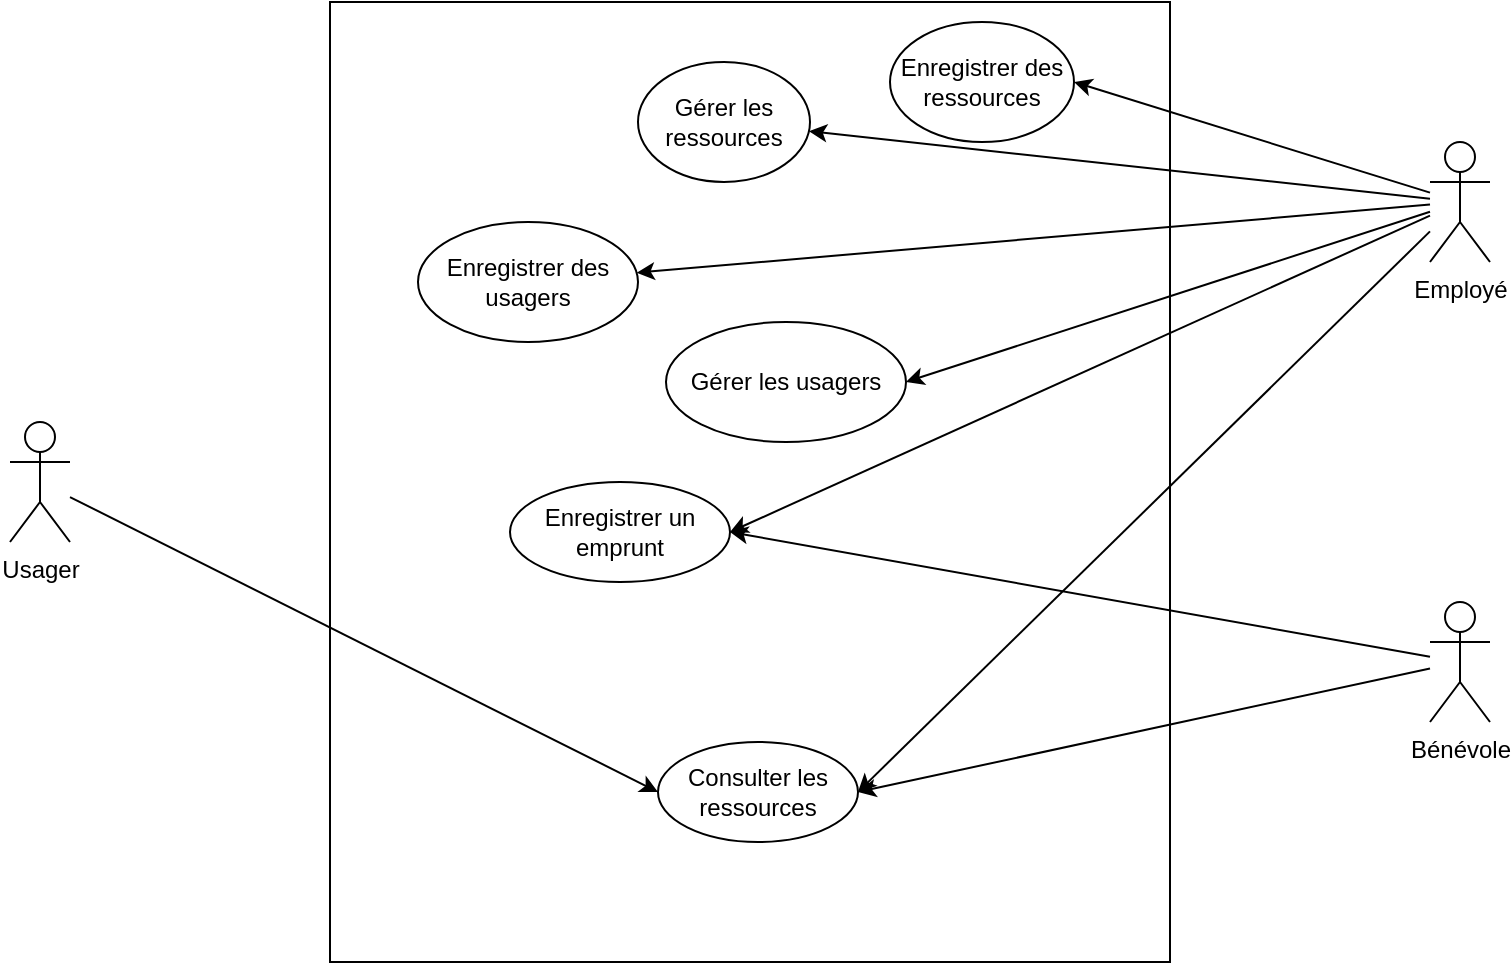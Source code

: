 <mxfile version="21.0.2" type="device" pages="2"><diagram id="2SJ5qxcYwA_KJjOLquRy" name="Cas d'utilisation"><mxGraphModel dx="1434" dy="725" grid="1" gridSize="10" guides="1" tooltips="1" connect="1" arrows="1" fold="1" page="1" pageScale="1" pageWidth="827" pageHeight="1169" math="0" shadow="0"><root><mxCell id="0"/><mxCell id="1" parent="0"/><mxCell id="ZDXWR49hH8WRQkqkaQAz-3" value="" style="rounded=0;whiteSpace=wrap;html=1;" vertex="1" parent="1"><mxGeometry x="200" y="40" width="420" height="480" as="geometry"/></mxCell><mxCell id="ZDXWR49hH8WRQkqkaQAz-10" style="orthogonalLoop=1;jettySize=auto;html=1;entryX=0;entryY=0.5;entryDx=0;entryDy=0;rounded=0;" edge="1" parent="1" source="ZDXWR49hH8WRQkqkaQAz-5" target="ZDXWR49hH8WRQkqkaQAz-8"><mxGeometry relative="1" as="geometry"/></mxCell><mxCell id="ZDXWR49hH8WRQkqkaQAz-5" value="Usager" style="shape=umlActor;verticalLabelPosition=bottom;verticalAlign=top;html=1;outlineConnect=0;" vertex="1" parent="1"><mxGeometry x="40" y="250" width="30" height="60" as="geometry"/></mxCell><mxCell id="ZDXWR49hH8WRQkqkaQAz-12" style="rounded=0;orthogonalLoop=1;jettySize=auto;html=1;" edge="1" parent="1" source="ZDXWR49hH8WRQkqkaQAz-6" target="ZDXWR49hH8WRQkqkaQAz-11"><mxGeometry relative="1" as="geometry"/></mxCell><mxCell id="ZDXWR49hH8WRQkqkaQAz-14" style="rounded=0;orthogonalLoop=1;jettySize=auto;html=1;entryX=1;entryY=0.5;entryDx=0;entryDy=0;" edge="1" parent="1" source="ZDXWR49hH8WRQkqkaQAz-6" target="ZDXWR49hH8WRQkqkaQAz-13"><mxGeometry relative="1" as="geometry"/></mxCell><mxCell id="ZDXWR49hH8WRQkqkaQAz-17" style="rounded=0;orthogonalLoop=1;jettySize=auto;html=1;" edge="1" parent="1" source="ZDXWR49hH8WRQkqkaQAz-6" target="ZDXWR49hH8WRQkqkaQAz-16"><mxGeometry relative="1" as="geometry"/></mxCell><mxCell id="ZDXWR49hH8WRQkqkaQAz-19" style="rounded=0;orthogonalLoop=1;jettySize=auto;html=1;entryX=1;entryY=0.5;entryDx=0;entryDy=0;" edge="1" parent="1" source="ZDXWR49hH8WRQkqkaQAz-6" target="ZDXWR49hH8WRQkqkaQAz-18"><mxGeometry relative="1" as="geometry"/></mxCell><mxCell id="ZDXWR49hH8WRQkqkaQAz-21" style="rounded=0;orthogonalLoop=1;jettySize=auto;html=1;entryX=1;entryY=0.5;entryDx=0;entryDy=0;" edge="1" parent="1" source="ZDXWR49hH8WRQkqkaQAz-6" target="ZDXWR49hH8WRQkqkaQAz-20"><mxGeometry relative="1" as="geometry"/></mxCell><mxCell id="Wr-I5jEg_ebjUAbwZ0bj-1" style="rounded=0;orthogonalLoop=1;jettySize=auto;html=1;entryX=1;entryY=0.5;entryDx=0;entryDy=0;" edge="1" parent="1" source="ZDXWR49hH8WRQkqkaQAz-6" target="ZDXWR49hH8WRQkqkaQAz-8"><mxGeometry relative="1" as="geometry"/></mxCell><mxCell id="ZDXWR49hH8WRQkqkaQAz-6" value="Employé" style="shape=umlActor;verticalLabelPosition=bottom;verticalAlign=top;html=1;outlineConnect=0;" vertex="1" parent="1"><mxGeometry x="750" y="110" width="30" height="60" as="geometry"/></mxCell><mxCell id="ZDXWR49hH8WRQkqkaQAz-15" style="rounded=0;orthogonalLoop=1;jettySize=auto;html=1;entryX=1;entryY=0.5;entryDx=0;entryDy=0;" edge="1" parent="1" source="ZDXWR49hH8WRQkqkaQAz-7" target="ZDXWR49hH8WRQkqkaQAz-13"><mxGeometry relative="1" as="geometry"/></mxCell><mxCell id="Wr-I5jEg_ebjUAbwZ0bj-2" style="rounded=0;orthogonalLoop=1;jettySize=auto;html=1;entryX=1;entryY=0.5;entryDx=0;entryDy=0;" edge="1" parent="1" source="ZDXWR49hH8WRQkqkaQAz-7" target="ZDXWR49hH8WRQkqkaQAz-8"><mxGeometry relative="1" as="geometry"/></mxCell><mxCell id="ZDXWR49hH8WRQkqkaQAz-7" value="&lt;div&gt;Bénévole&lt;/div&gt;" style="shape=umlActor;verticalLabelPosition=bottom;verticalAlign=top;html=1;outlineConnect=0;" vertex="1" parent="1"><mxGeometry x="750" y="340" width="30" height="60" as="geometry"/></mxCell><mxCell id="ZDXWR49hH8WRQkqkaQAz-8" value="Consulter les ressources" style="ellipse;whiteSpace=wrap;html=1;" vertex="1" parent="1"><mxGeometry x="364" y="410" width="100" height="50" as="geometry"/></mxCell><mxCell id="ZDXWR49hH8WRQkqkaQAz-11" value="Gérer les ressources" style="ellipse;whiteSpace=wrap;html=1;" vertex="1" parent="1"><mxGeometry x="354" y="70" width="86" height="60" as="geometry"/></mxCell><mxCell id="ZDXWR49hH8WRQkqkaQAz-13" value="Enregistrer un emprunt" style="ellipse;whiteSpace=wrap;html=1;" vertex="1" parent="1"><mxGeometry x="290" y="280" width="110" height="50" as="geometry"/></mxCell><mxCell id="ZDXWR49hH8WRQkqkaQAz-16" value="Enregistrer des usagers" style="ellipse;whiteSpace=wrap;html=1;" vertex="1" parent="1"><mxGeometry x="244" y="150" width="110" height="60" as="geometry"/></mxCell><mxCell id="ZDXWR49hH8WRQkqkaQAz-18" value="Gérer les usagers" style="ellipse;whiteSpace=wrap;html=1;" vertex="1" parent="1"><mxGeometry x="368" y="200" width="120" height="60" as="geometry"/></mxCell><mxCell id="ZDXWR49hH8WRQkqkaQAz-20" value="Enregistrer des ressources" style="ellipse;whiteSpace=wrap;html=1;" vertex="1" parent="1"><mxGeometry x="480" y="50" width="92" height="60" as="geometry"/></mxCell></root></mxGraphModel></diagram><diagram name="Séquence emprunt" id="xaCn_lGmQz-3Z7VRjYdG"><mxGraphModel dx="1434" dy="725" grid="1" gridSize="10" guides="1" tooltips="1" connect="1" arrows="1" fold="1" page="1" pageScale="1" pageWidth="827" pageHeight="1169" math="0" shadow="0"><root><mxCell id="0"/><mxCell id="1" parent="0"/><mxCell id="pdQ16JLnPfHm36MzgySJ-9" value="" style="rounded=0;whiteSpace=wrap;html=1;" vertex="1" parent="1"><mxGeometry x="44" y="739" width="680" height="71" as="geometry"/></mxCell><mxCell id="pdQ16JLnPfHm36MzgySJ-10" value="alt" style="rounded=0;whiteSpace=wrap;html=1;" vertex="1" parent="1"><mxGeometry x="44" y="739" width="30" height="20" as="geometry"/></mxCell><mxCell id="l4m4HlEBSZkF2dSMCguY-7" value="" style="rounded=0;whiteSpace=wrap;html=1;" vertex="1" parent="1"><mxGeometry x="44" y="579" width="680" height="160" as="geometry"/></mxCell><mxCell id="l4m4HlEBSZkF2dSMCguY-1" value="" style="rounded=0;whiteSpace=wrap;html=1;" vertex="1" parent="1"><mxGeometry x="44" y="479" width="680" height="100" as="geometry"/></mxCell><mxCell id="LSfINty9xOjQqpbiCgAF-1" value="Employe" style="shape=umlActor;verticalLabelPosition=bottom;verticalAlign=top;html=1;outlineConnect=0;" vertex="1" parent="1"><mxGeometry x="74" y="40" width="40" height="80" as="geometry"/></mxCell><mxCell id="LSfINty9xOjQqpbiCgAF-2" value="&lt;div&gt;:système&lt;/div&gt;" style="rounded=0;whiteSpace=wrap;html=1;" vertex="1" parent="1"><mxGeometry x="344" y="40" width="120" height="60" as="geometry"/></mxCell><mxCell id="LSfINty9xOjQqpbiCgAF-3" value="" style="endArrow=none;dashed=1;html=1;rounded=0;" edge="1" parent="1"><mxGeometry width="50" height="50" relative="1" as="geometry"><mxPoint x="94" y="930" as="sourcePoint"/><mxPoint x="94" y="160" as="targetPoint"/></mxGeometry></mxCell><mxCell id="LSfINty9xOjQqpbiCgAF-4" value="" style="endArrow=none;dashed=1;html=1;rounded=0;entryX=0.5;entryY=1;entryDx=0;entryDy=0;" edge="1" parent="1" target="LSfINty9xOjQqpbiCgAF-2"><mxGeometry width="50" height="50" relative="1" as="geometry"><mxPoint x="404" y="930" as="sourcePoint"/><mxPoint x="403.5" y="160" as="targetPoint"/></mxGeometry></mxCell><mxCell id="LSfINty9xOjQqpbiCgAF-6" value="&lt;div&gt;nouvel emprunt&lt;/div&gt;" style="html=1;verticalAlign=bottom;endArrow=block;edgeStyle=elbowEdgeStyle;elbow=vertical;curved=0;rounded=0;" edge="1" parent="1"><mxGeometry width="80" relative="1" as="geometry"><mxPoint x="94" y="200" as="sourcePoint"/><mxPoint x="404" y="200" as="targetPoint"/></mxGeometry></mxCell><mxCell id="WIvtEAobgM8dZG9ykVoc-1" value="Base de données" style="shape=umlLifeline;perimeter=lifelinePerimeter;whiteSpace=wrap;html=1;container=1;dropTarget=0;collapsible=0;recursiveResize=0;outlineConnect=0;portConstraint=eastwest;newEdgeStyle={&quot;edgeStyle&quot;:&quot;elbowEdgeStyle&quot;,&quot;elbow&quot;:&quot;vertical&quot;,&quot;curved&quot;:0,&quot;rounded&quot;:0};" vertex="1" parent="1"><mxGeometry x="614" y="60" width="100" height="870" as="geometry"/></mxCell><mxCell id="WIvtEAobgM8dZG9ykVoc-2" value="Ecran de selection de l'usager" style="html=1;verticalAlign=bottom;endArrow=block;edgeStyle=elbowEdgeStyle;elbow=vertical;curved=0;rounded=0;" edge="1" parent="1"><mxGeometry width="80" relative="1" as="geometry"><mxPoint x="404" y="260" as="sourcePoint"/><mxPoint x="94" y="260" as="targetPoint"/></mxGeometry></mxCell><mxCell id="QE1AIlZLub_iYpjdWNRg-4" value="Ecran de validation de la caution" style="html=1;verticalAlign=bottom;endArrow=block;edgeStyle=elbowEdgeStyle;elbow=vertical;curved=0;rounded=0;" edge="1" parent="1"><mxGeometry width="80" relative="1" as="geometry"><mxPoint x="404" y="549" as="sourcePoint"/><mxPoint x="94" y="549" as="targetPoint"/></mxGeometry></mxCell><mxCell id="QE1AIlZLub_iYpjdWNRg-6" value="" style="endArrow=classic;html=1;rounded=0;" edge="1" parent="1"><mxGeometry width="50" height="50" relative="1" as="geometry"><mxPoint x="404" y="410" as="sourcePoint"/><mxPoint x="663.5" y="410" as="targetPoint"/></mxGeometry></mxCell><mxCell id="QE1AIlZLub_iYpjdWNRg-7" value="" style="endArrow=classic;html=1;rounded=0;" edge="1" parent="1"><mxGeometry width="50" height="50" relative="1" as="geometry"><mxPoint x="663.5" y="440" as="sourcePoint"/><mxPoint x="404" y="440" as="targetPoint"/></mxGeometry></mxCell><mxCell id="l4m4HlEBSZkF2dSMCguY-2" value="emprunt = CD-ROM" style="text;html=1;align=center;verticalAlign=middle;resizable=0;points=[];autosize=1;strokeColor=none;fillColor=none;" vertex="1" parent="1"><mxGeometry x="74" y="489" width="130" height="30" as="geometry"/></mxCell><mxCell id="l4m4HlEBSZkF2dSMCguY-4" value="alt" style="rounded=0;whiteSpace=wrap;html=1;" vertex="1" parent="1"><mxGeometry x="44" y="479" width="30" height="20" as="geometry"/></mxCell><mxCell id="l4m4HlEBSZkF2dSMCguY-5" value="Contrôle de caution" style="html=1;verticalAlign=bottom;endArrow=block;edgeStyle=elbowEdgeStyle;elbow=vertical;curved=0;rounded=0;" edge="1" parent="1"><mxGeometry width="80" relative="1" as="geometry"><mxPoint x="94" y="519" as="sourcePoint"/><mxPoint x="404" y="519" as="targetPoint"/></mxGeometry></mxCell><mxCell id="l4m4HlEBSZkF2dSMCguY-6" value="Ecran de contrôle valide" style="html=1;verticalAlign=bottom;endArrow=block;edgeStyle=elbowEdgeStyle;elbow=vertical;curved=0;rounded=0;" edge="1" parent="1"><mxGeometry width="80" relative="1" as="geometry"><mxPoint x="404" y="459" as="sourcePoint"/><mxPoint x="94" y="459" as="targetPoint"/></mxGeometry></mxCell><mxCell id="l4m4HlEBSZkF2dSMCguY-8" value="alt" style="rounded=0;whiteSpace=wrap;html=1;" vertex="1" parent="1"><mxGeometry x="44" y="579" width="30" height="20" as="geometry"/></mxCell><mxCell id="l4m4HlEBSZkF2dSMCguY-9" value="emprunt = microfilm" style="text;html=1;align=center;verticalAlign=middle;resizable=0;points=[];autosize=1;strokeColor=none;fillColor=none;" vertex="1" parent="1"><mxGeometry x="74" y="589" width="130" height="30" as="geometry"/></mxCell><mxCell id="l4m4HlEBSZkF2dSMCguY-11" value="Contrôle de disponibilité d'écran" style="html=1;verticalAlign=bottom;endArrow=block;edgeStyle=elbowEdgeStyle;elbow=vertical;curved=0;rounded=0;" edge="1" parent="1"><mxGeometry width="80" relative="1" as="geometry"><mxPoint x="100" y="628.5" as="sourcePoint"/><mxPoint x="400" y="629" as="targetPoint"/><Array as="points"><mxPoint x="96" y="629"/></Array></mxGeometry></mxCell><mxCell id="l4m4HlEBSZkF2dSMCguY-13" value="Ecran indiquant l'écran disponible" style="html=1;verticalAlign=bottom;endArrow=block;edgeStyle=elbowEdgeStyle;elbow=vertical;curved=0;rounded=0;" edge="1" parent="1"><mxGeometry width="80" relative="1" as="geometry"><mxPoint x="404" y="709" as="sourcePoint"/><mxPoint x="94" y="709" as="targetPoint"/></mxGeometry></mxCell><mxCell id="l4m4HlEBSZkF2dSMCguY-15" value="" style="endArrow=classic;html=1;rounded=0;" edge="1" parent="1"><mxGeometry width="50" height="50" relative="1" as="geometry"><mxPoint x="410" y="658.5" as="sourcePoint"/><mxPoint x="660" y="658.5" as="targetPoint"/></mxGeometry></mxCell><mxCell id="l4m4HlEBSZkF2dSMCguY-16" value="" style="endArrow=classic;html=1;rounded=0;" edge="1" parent="1"><mxGeometry width="50" height="50" relative="1" as="geometry"><mxPoint x="660" y="689" as="sourcePoint"/><mxPoint x="410" y="689" as="targetPoint"/></mxGeometry></mxCell><mxCell id="pdQ16JLnPfHm36MzgySJ-1" value="" style="strokeWidth=2;html=1;shape=mxgraph.flowchart.annotation_1;align=left;pointerEvents=1;rotation=-180;" vertex="1" parent="1"><mxGeometry x="404" y="270" width="50" height="40" as="geometry"/></mxCell><mxCell id="pdQ16JLnPfHm36MzgySJ-4" value="&lt;div&gt;Contrôle du nombre &lt;br&gt;&lt;/div&gt;&lt;div&gt;de ressource déjà&lt;/div&gt;&lt;div&gt;&amp;nbsp;emprunté&lt;/div&gt;" style="text;html=1;align=center;verticalAlign=middle;resizable=0;points=[];autosize=1;strokeColor=none;fillColor=none;" vertex="1" parent="1"><mxGeometry x="424" y="230" width="130" height="60" as="geometry"/></mxCell><mxCell id="pdQ16JLnPfHm36MzgySJ-5" value="" style="strokeWidth=2;html=1;shape=mxgraph.flowchart.annotation_1;align=left;pointerEvents=1;rotation=-180;" vertex="1" parent="1"><mxGeometry x="404" y="340" width="50" height="40" as="geometry"/></mxCell><mxCell id="pdQ16JLnPfHm36MzgySJ-6" value="&lt;div&gt;Contrôle de &lt;br&gt;&lt;/div&gt;&lt;div&gt;la cotisation&lt;/div&gt;" style="text;html=1;align=center;verticalAlign=middle;resizable=0;points=[];autosize=1;strokeColor=none;fillColor=none;" vertex="1" parent="1"><mxGeometry x="454" y="310" width="90" height="40" as="geometry"/></mxCell><mxCell id="pdQ16JLnPfHm36MzgySJ-7" value="dispatch" style="html=1;verticalAlign=bottom;endArrow=block;edgeStyle=elbowEdgeStyle;elbow=vertical;curved=0;rounded=0;exitX=0;exitY=0;exitDx=0;exitDy=0;exitPerimeter=0;entryX=1;entryY=0;entryDx=0;entryDy=0;entryPerimeter=0;" edge="1" parent="1" source="pdQ16JLnPfHm36MzgySJ-5" target="pdQ16JLnPfHm36MzgySJ-5"><mxGeometry width="80" relative="1" as="geometry"><mxPoint x="370" y="370" as="sourcePoint"/><mxPoint x="450" y="370" as="targetPoint"/></mxGeometry></mxCell><mxCell id="pdQ16JLnPfHm36MzgySJ-8" value="dispatch" style="html=1;verticalAlign=bottom;endArrow=block;edgeStyle=elbowEdgeStyle;elbow=vertical;curved=0;rounded=0;" edge="1" parent="1"><mxGeometry width="80" relative="1" as="geometry"><mxPoint x="450" y="310" as="sourcePoint"/><mxPoint x="404" y="310.5" as="targetPoint"/></mxGeometry></mxCell><mxCell id="pdQ16JLnPfHm36MzgySJ-11" value="emprunt = autre" style="text;html=1;align=center;verticalAlign=middle;resizable=0;points=[];autosize=1;strokeColor=none;fillColor=none;" vertex="1" parent="1"><mxGeometry x="84" y="750" width="110" height="30" as="geometry"/></mxCell><mxCell id="pdQ16JLnPfHm36MzgySJ-12" value="Enregistrement de la ressource empruntée" style="html=1;verticalAlign=bottom;endArrow=block;edgeStyle=elbowEdgeStyle;elbow=vertical;curved=0;rounded=0;" edge="1" parent="1"><mxGeometry width="80" relative="1" as="geometry"><mxPoint x="100" y="847" as="sourcePoint"/><mxPoint x="400" y="847" as="targetPoint"/></mxGeometry></mxCell><mxCell id="pdQ16JLnPfHm36MzgySJ-13" value="&lt;div&gt;Ecran de réussite de l'enregistrement&lt;/div&gt;" style="html=1;verticalAlign=bottom;endArrow=block;edgeStyle=elbowEdgeStyle;elbow=vertical;curved=0;rounded=0;" edge="1" parent="1"><mxGeometry width="80" relative="1" as="geometry"><mxPoint x="404" y="879" as="sourcePoint"/><mxPoint x="94" y="879" as="targetPoint"/></mxGeometry></mxCell></root></mxGraphModel></diagram></mxfile>